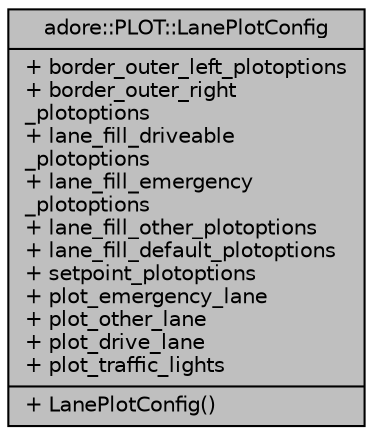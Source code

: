digraph "adore::PLOT::LanePlotConfig"
{
 // LATEX_PDF_SIZE
  edge [fontname="Helvetica",fontsize="10",labelfontname="Helvetica",labelfontsize="10"];
  node [fontname="Helvetica",fontsize="10",shape=record];
  Node1 [label="{adore::PLOT::LanePlotConfig\n|+ border_outer_left_plotoptions\l+ border_outer_right\l_plotoptions\l+ lane_fill_driveable\l_plotoptions\l+ lane_fill_emergency\l_plotoptions\l+ lane_fill_other_plotoptions\l+ lane_fill_default_plotoptions\l+ setpoint_plotoptions\l+ plot_emergency_lane\l+ plot_other_lane\l+ plot_drive_lane\l+ plot_traffic_lights\l|+ LanePlotConfig()\l}",height=0.2,width=0.4,color="black", fillcolor="grey75", style="filled", fontcolor="black",tooltip=" "];
}
